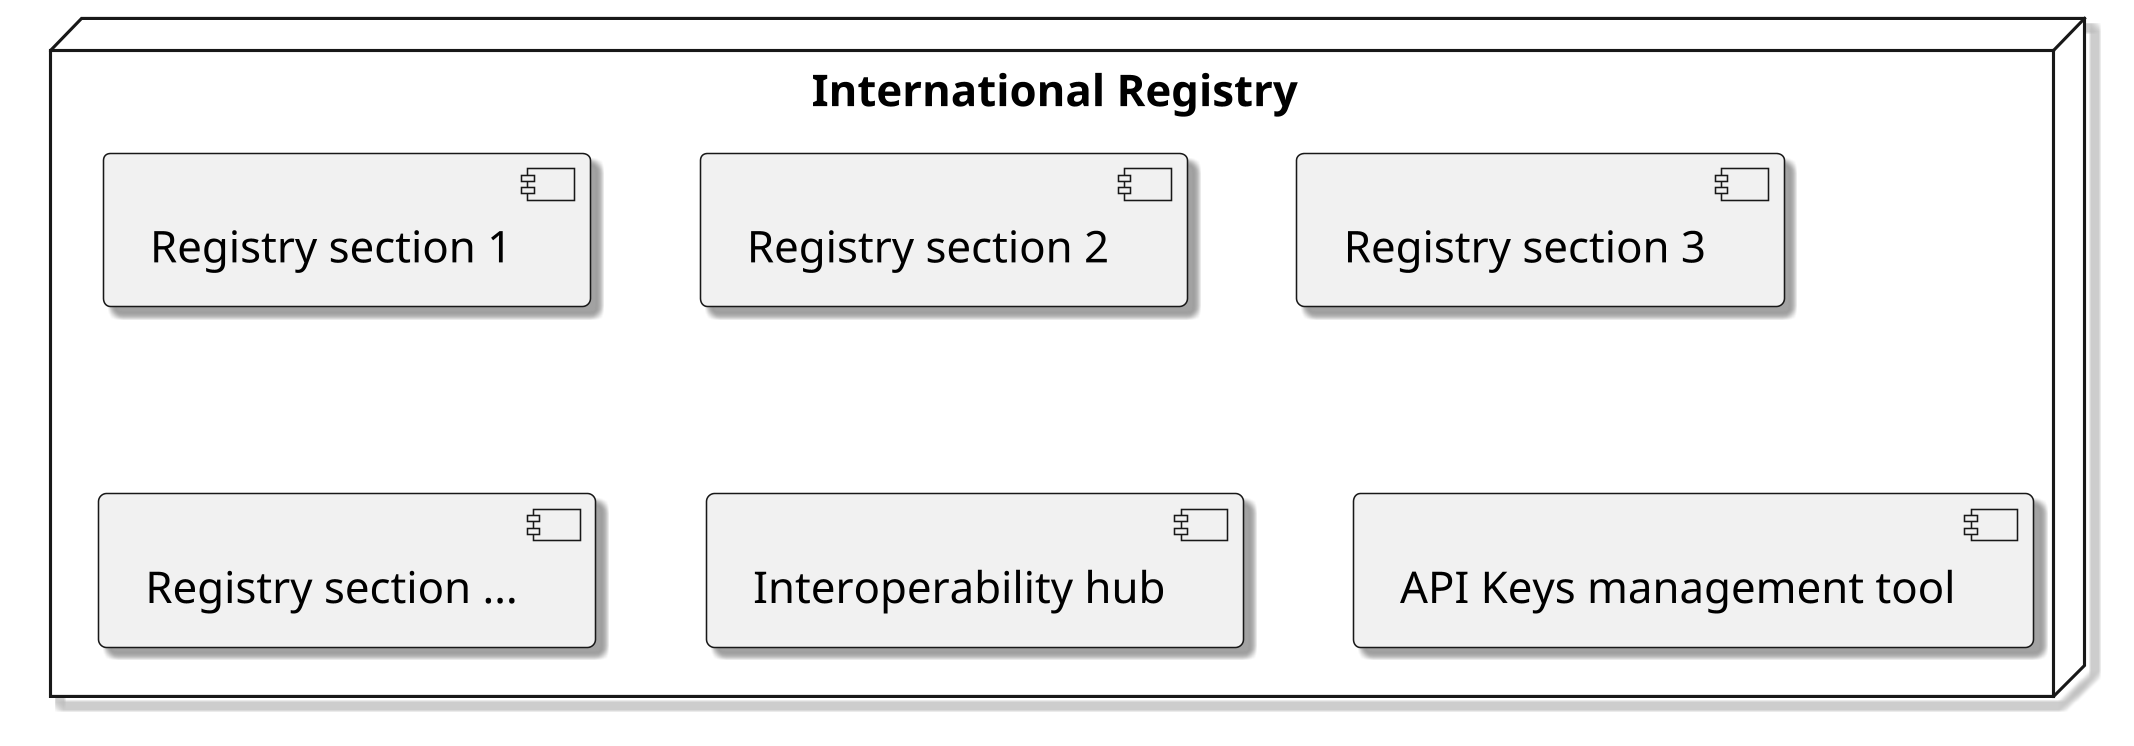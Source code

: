 @startuml security components

skinparam dpi 300
skinparam monochrome true
skinparam shadowing true
skinparam defaultTextAlignment center

node "International Registry" {
component "Registry section 1" as rs2
component "Registry section 2" as rs1
component "Registry section 3" as rs3
component "Registry section ..." as rsn

component "Interoperability hub" as h

component "API Keys management tool" as ak

}

@enduml

